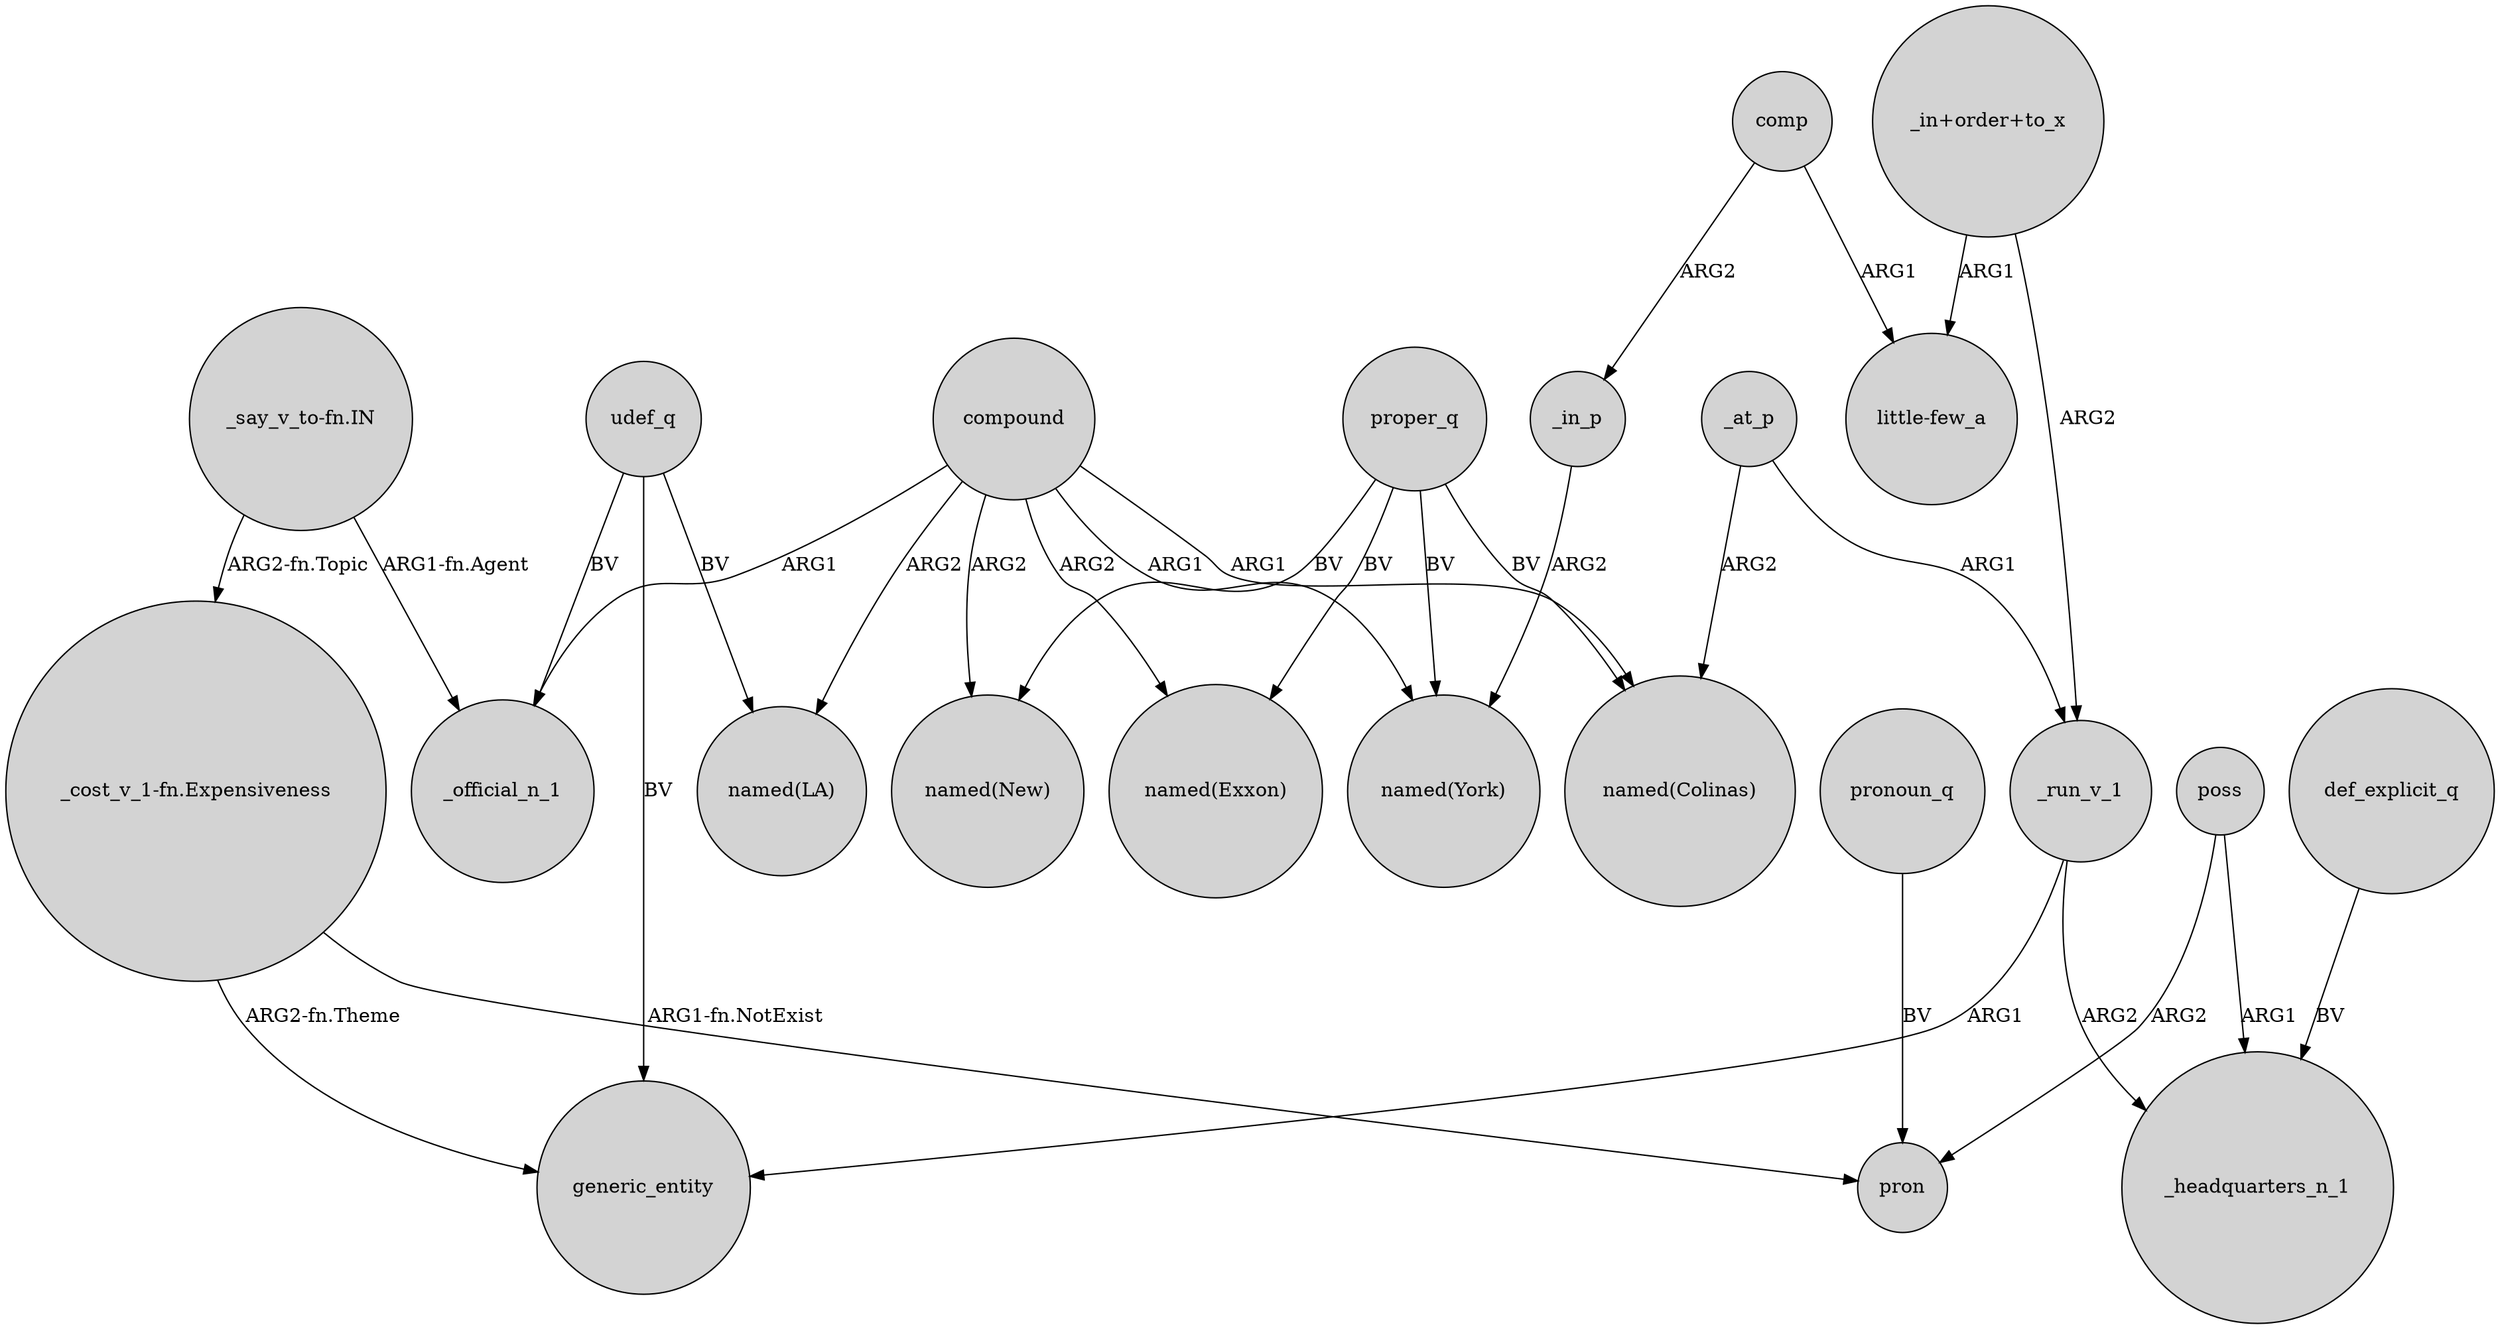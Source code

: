 digraph {
	node [shape=circle style=filled]
	"_say_v_to-fn.IN" -> "_cost_v_1-fn.Expensiveness" [label="ARG2-fn.Topic"]
	compound -> "named(New)" [label=ARG2]
	udef_q -> generic_entity [label=BV]
	poss -> pron [label=ARG2]
	compound -> "named(LA)" [label=ARG2]
	_run_v_1 -> generic_entity [label=ARG1]
	proper_q -> "named(New)" [label=BV]
	proper_q -> "named(Exxon)" [label=BV]
	"_say_v_to-fn.IN" -> _official_n_1 [label="ARG1-fn.Agent"]
	"_in+order+to_x" -> _run_v_1 [label=ARG2]
	"_in+order+to_x" -> "little-few_a" [label=ARG1]
	compound -> "named(Exxon)" [label=ARG2]
	comp -> _in_p [label=ARG2]
	compound -> "named(Colinas)" [label=ARG1]
	"_cost_v_1-fn.Expensiveness" -> generic_entity [label="ARG2-fn.Theme"]
	pronoun_q -> pron [label=BV]
	_at_p -> "named(Colinas)" [label=ARG2]
	_at_p -> _run_v_1 [label=ARG1]
	compound -> "named(York)" [label=ARG1]
	udef_q -> _official_n_1 [label=BV]
	comp -> "little-few_a" [label=ARG1]
	"_cost_v_1-fn.Expensiveness" -> pron [label="ARG1-fn.NotExist"]
	proper_q -> "named(Colinas)" [label=BV]
	udef_q -> "named(LA)" [label=BV]
	_in_p -> "named(York)" [label=ARG2]
	compound -> _official_n_1 [label=ARG1]
	def_explicit_q -> _headquarters_n_1 [label=BV]
	proper_q -> "named(York)" [label=BV]
	_run_v_1 -> _headquarters_n_1 [label=ARG2]
	poss -> _headquarters_n_1 [label=ARG1]
}
